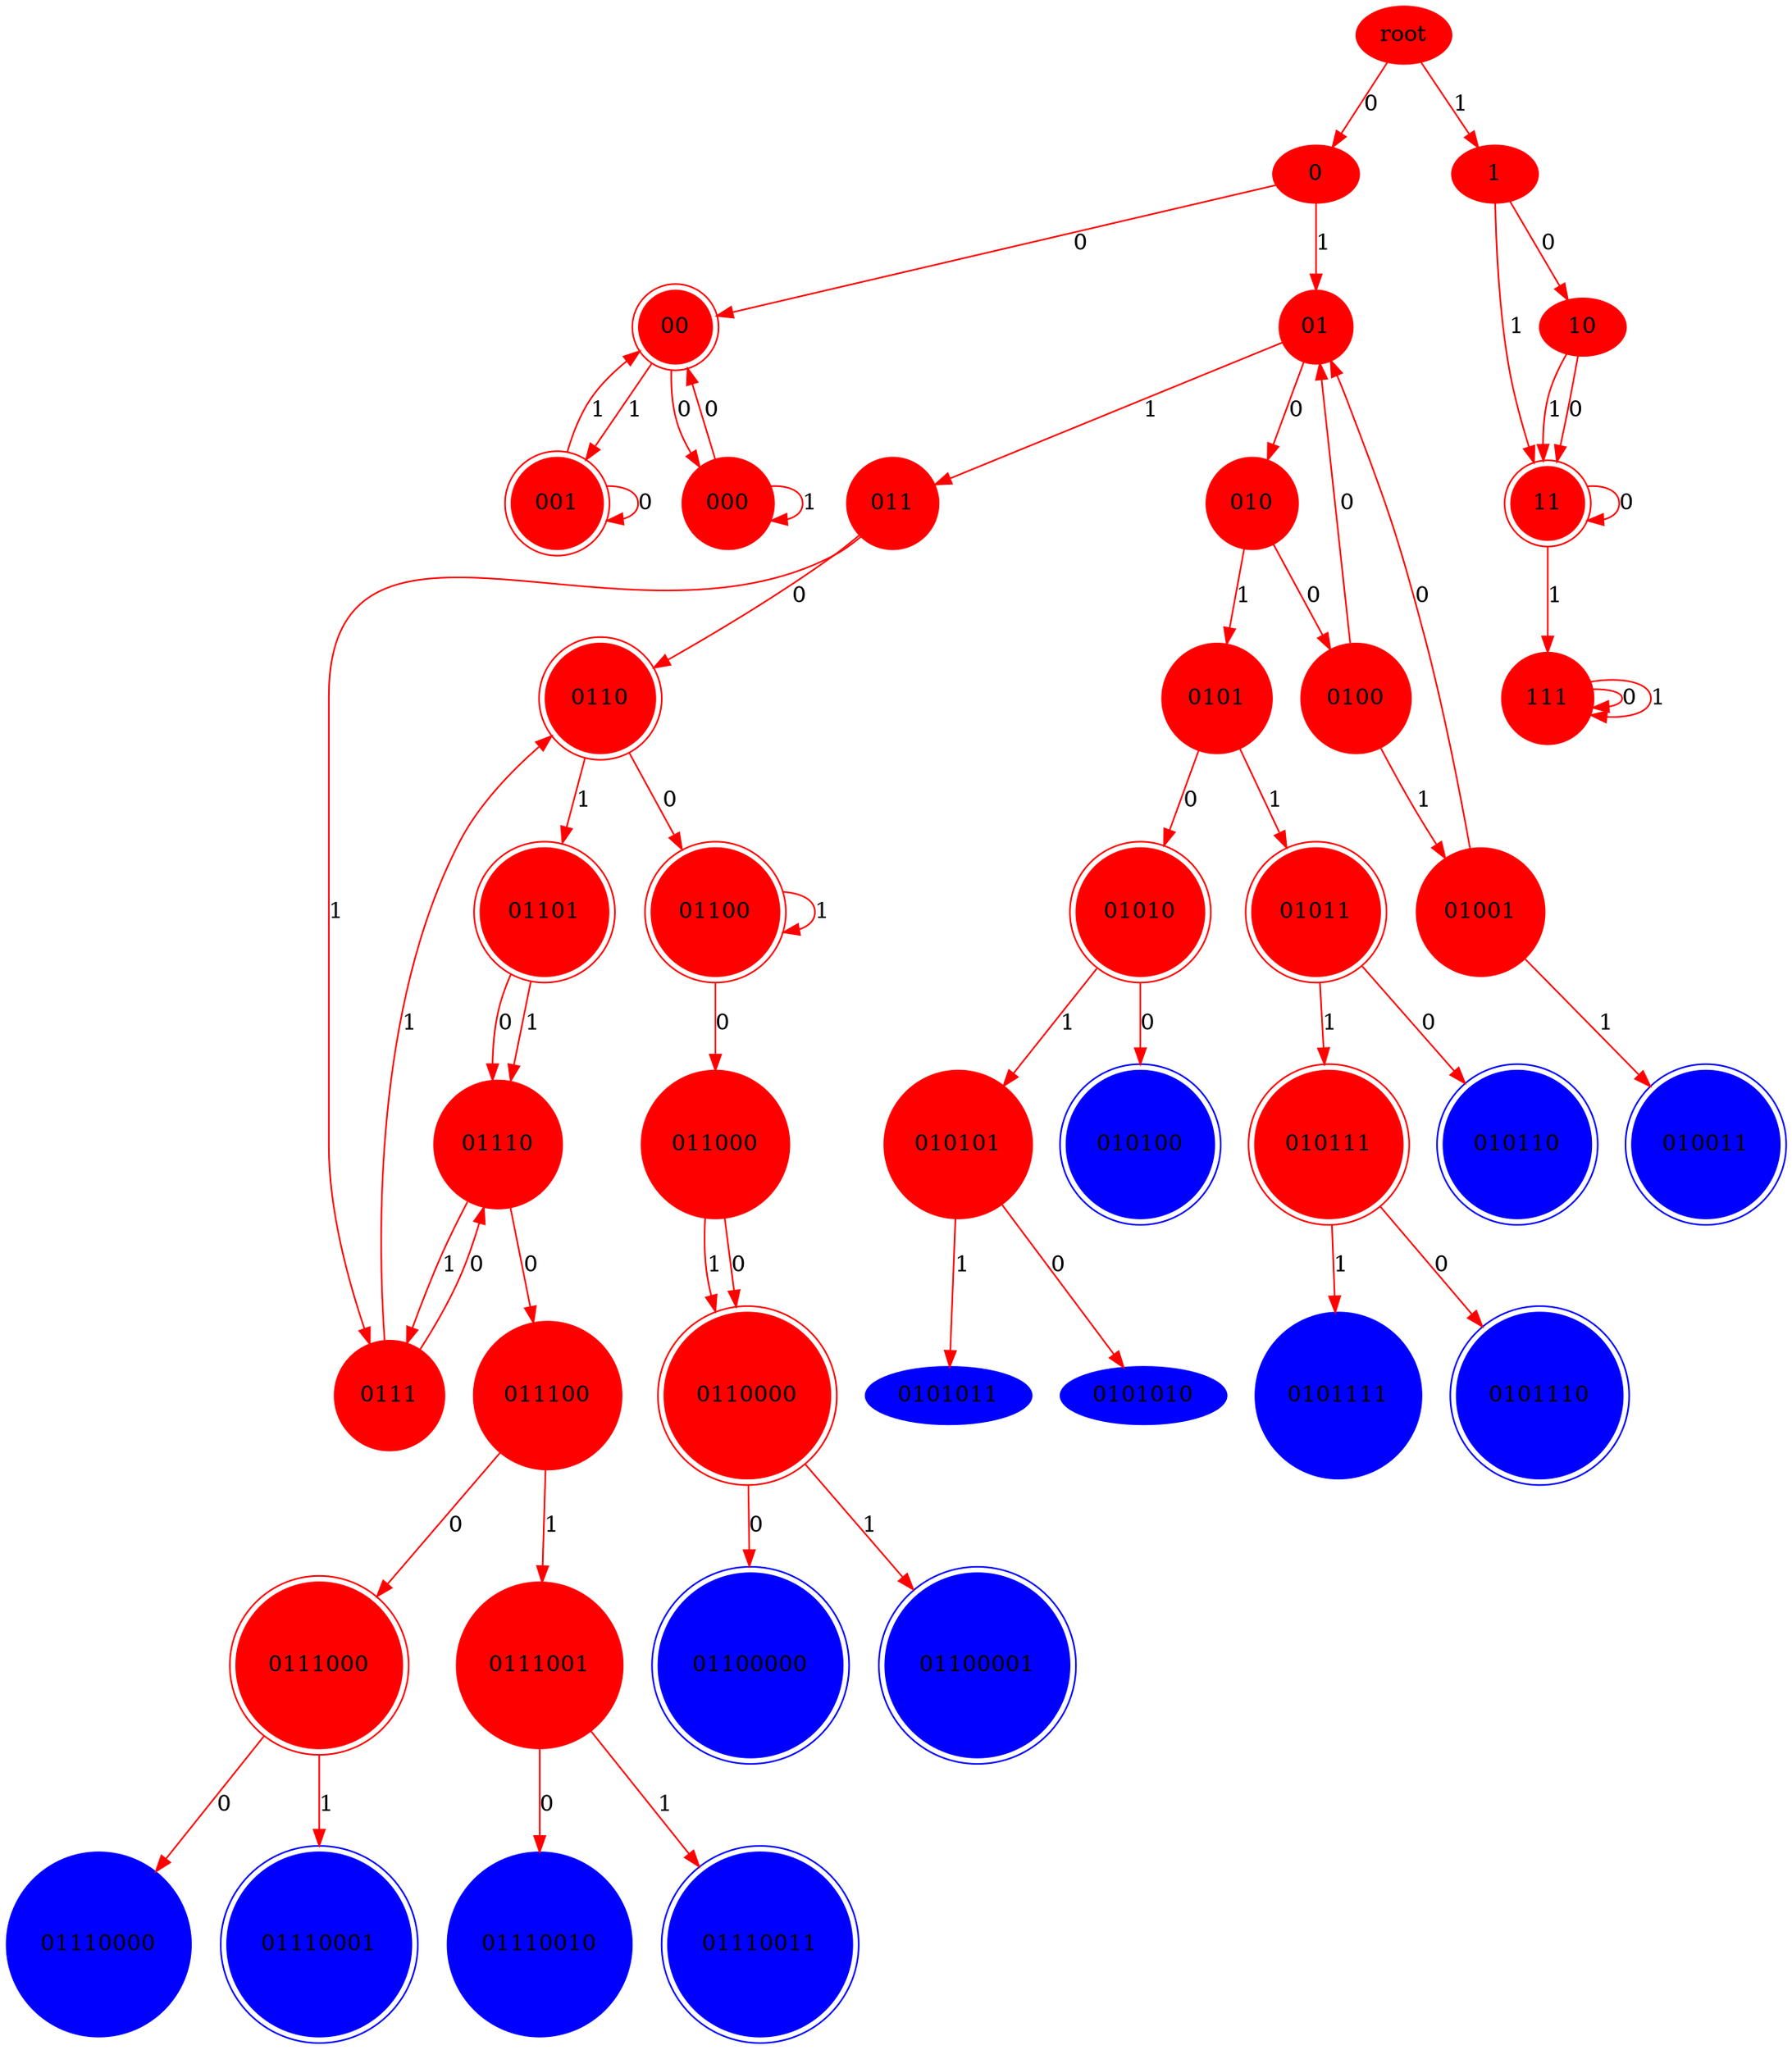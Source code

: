 digraph{ 
root  [color = red, style=filled]
0 [color = red, style=filled]
root -> 0 [color = red, label = 0] 
1 [color = red, style=filled]
root -> 1 [color = red, label = 1] 
00 [color = red, style=filled, shape=doublecircle]
0 -> 00 [color = red, label = 0] 
01 [color = red, style=filled, shape=Mcircle]
0 -> 01 [color = red, label = 1] 
10 [color = red, style=filled]
1 -> 10 [color = red, label = 0] 
11 [color = red, style=filled, shape=doublecircle]
1 -> 11 [color = red, label = 1] 
000 [color = red, style=filled, shape=Mcircle]
00 -> 000 [color = red, label = 0] 
001 [color = red, style=filled, shape=doublecircle]
00 -> 001 [color = red, label = 1] 
010 [color = red, style=filled, shape=Mcircle]
01 -> 010 [color = red, label = 0] 
011 [color = red, style=filled, shape=Mcircle]
01 -> 011 [color = red, label = 1] 
10 -> 11 [color = red, label = 0] 
10 -> 11 [color = red, label = 1] 
11 -> 11 [color = red, label = 0] 
111 [color = red, style=filled, shape=Mcircle]
11 -> 111 [color = red, label = 1] 
000 -> 00 [color = red, label = 0] 
000 -> 000 [color = red, label = 1] 
001 -> 001 [color = red, label = 0] 
001 -> 00 [color = red, label = 1] 
0100 [color = red, style=filled, shape=Mcircle]
010 -> 0100 [color = red, label = 0] 
0101 [color = red, style=filled, shape=Mcircle]
010 -> 0101 [color = red, label = 1] 
0110 [color = red, style=filled, shape=doublecircle]
011 -> 0110 [color = red, label = 0] 
0111 [color = red, style=filled, shape=Mcircle]
011 -> 0111 [color = red, label = 1] 
111 -> 111 [color = red, label = 0] 
111 -> 111 [color = red, label = 1] 
0100 -> 01 [color = red, label = 0] 
01001 [color = red, style=filled, shape=Mcircle]
0100 -> 01001 [color = red, label = 1] 
01010 [color = red, style=filled, shape=doublecircle]
0101 -> 01010 [color = red, label = 0] 
01011 [color = red, style=filled, shape=doublecircle]
0101 -> 01011 [color = red, label = 1] 
01100 [color = red, style=filled, shape=doublecircle]
0110 -> 01100 [color = red, label = 0] 
01101 [color = red, style=filled, shape=doublecircle]
0110 -> 01101 [color = red, label = 1] 
01110 [color = red, style=filled, shape=Mcircle]
0111 -> 01110 [color = red, label = 0] 
0111 -> 0110 [color = red, label = 1] 
01001 -> 01 [color = red, label = 0] 
010011 [color = blue, style=filled, shape=doublecircle]
01001 -> 010011 [color = red, label = 1] 
010100 [color = blue, style=filled, shape=doublecircle]
01010 -> 010100 [color = red, label = 0] 
010101 [color = red, style=filled, shape=Mcircle]
01010 -> 010101 [color = red, label = 1] 
010110 [color = blue, style=filled, shape=doublecircle]
01011 -> 010110 [color = red, label = 0] 
010111 [color = red, style=filled, shape=doublecircle]
01011 -> 010111 [color = red, label = 1] 
011000 [color = red, style=filled, shape=Mcircle]
01100 -> 011000 [color = red, label = 0] 
01100 -> 01100 [color = red, label = 1] 
01101 -> 01110 [color = red, label = 0] 
01101 -> 01110 [color = red, label = 1] 
011100 [color = red, style=filled, shape=Mcircle]
01110 -> 011100 [color = red, label = 0] 
01110 -> 0111 [color = red, label = 1] 
0101010 [color = blue, style=filled]
010101 -> 0101010 [color = red, label = 0] 
0101011 [color = blue, style=filled]
010101 -> 0101011 [color = red, label = 1] 
0101110 [color = blue, style=filled, shape=doublecircle]
010111 -> 0101110 [color = red, label = 0] 
0101111 [color = blue, style=filled, shape=Mcircle]
010111 -> 0101111 [color = red, label = 1] 
0110000 [color = red, style=filled, shape=doublecircle]
011000 -> 0110000 [color = red, label = 0] 
011000 -> 0110000 [color = red, label = 1] 
0111000 [color = red, style=filled, shape=doublecircle]
011100 -> 0111000 [color = red, label = 0] 
0111001 [color = red, style=filled, shape=Mcircle]
011100 -> 0111001 [color = red, label = 1] 
01100000 [color = blue, style=filled, shape=doublecircle]
0110000 -> 01100000 [color = red, label = 0] 
01100001 [color = blue, style=filled, shape=doublecircle]
0110000 -> 01100001 [color = red, label = 1] 
01110000 [color = blue, style=filled, shape=Mcircle]
0111000 -> 01110000 [color = red, label = 0] 
01110001 [color = blue, style=filled, shape=doublecircle]
0111000 -> 01110001 [color = red, label = 1] 
01110010 [color = blue, style=filled, shape=Mcircle]
0111001 -> 01110010 [color = red, label = 0] 
01110011 [color = blue, style=filled, shape=doublecircle]
0111001 -> 01110011 [color = red, label = 1] 
} 
